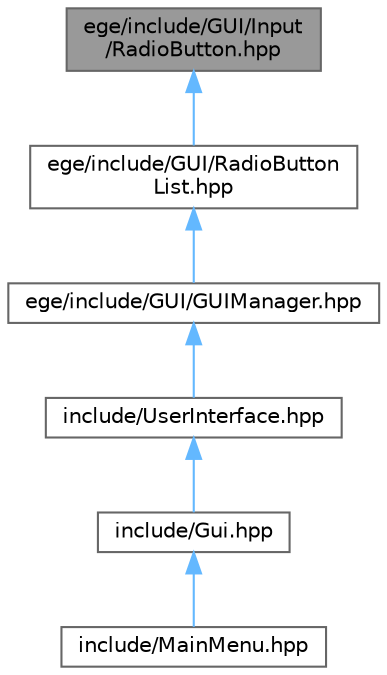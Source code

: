 digraph "ege/include/GUI/Input/RadioButton.hpp"
{
 // LATEX_PDF_SIZE
  bgcolor="transparent";
  edge [fontname=Helvetica,fontsize=10,labelfontname=Helvetica,labelfontsize=10];
  node [fontname=Helvetica,fontsize=10,shape=box,height=0.2,width=0.4];
  Node1 [id="Node000001",label="ege/include/GUI/Input\l/RadioButton.hpp",height=0.2,width=0.4,color="gray40", fillcolor="grey60", style="filled", fontcolor="black",tooltip=" "];
  Node1 -> Node2 [id="edge1_Node000001_Node000002",dir="back",color="steelblue1",style="solid",tooltip=" "];
  Node2 [id="Node000002",label="ege/include/GUI/RadioButton\lList.hpp",height=0.2,width=0.4,color="grey40", fillcolor="white", style="filled",URL="$RadioButtonList_8hpp.html",tooltip=" "];
  Node2 -> Node3 [id="edge2_Node000002_Node000003",dir="back",color="steelblue1",style="solid",tooltip=" "];
  Node3 [id="Node000003",label="ege/include/GUI/GUIManager.hpp",height=0.2,width=0.4,color="grey40", fillcolor="white", style="filled",URL="$GUIManager_8hpp.html",tooltip=" "];
  Node3 -> Node4 [id="edge3_Node000003_Node000004",dir="back",color="steelblue1",style="solid",tooltip=" "];
  Node4 [id="Node000004",label="include/UserInterface.hpp",height=0.2,width=0.4,color="grey40", fillcolor="white", style="filled",URL="$UserInterface_8hpp.html",tooltip=" "];
  Node4 -> Node5 [id="edge4_Node000004_Node000005",dir="back",color="steelblue1",style="solid",tooltip=" "];
  Node5 [id="Node000005",label="include/Gui.hpp",height=0.2,width=0.4,color="grey40", fillcolor="white", style="filled",URL="$Gui_8hpp.html",tooltip="Contains the declaration of the Gui class."];
  Node5 -> Node6 [id="edge5_Node000005_Node000006",dir="back",color="steelblue1",style="solid",tooltip=" "];
  Node6 [id="Node000006",label="include/MainMenu.hpp",height=0.2,width=0.4,color="grey40", fillcolor="white", style="filled",URL="$MainMenu_8hpp.html",tooltip=" "];
}
